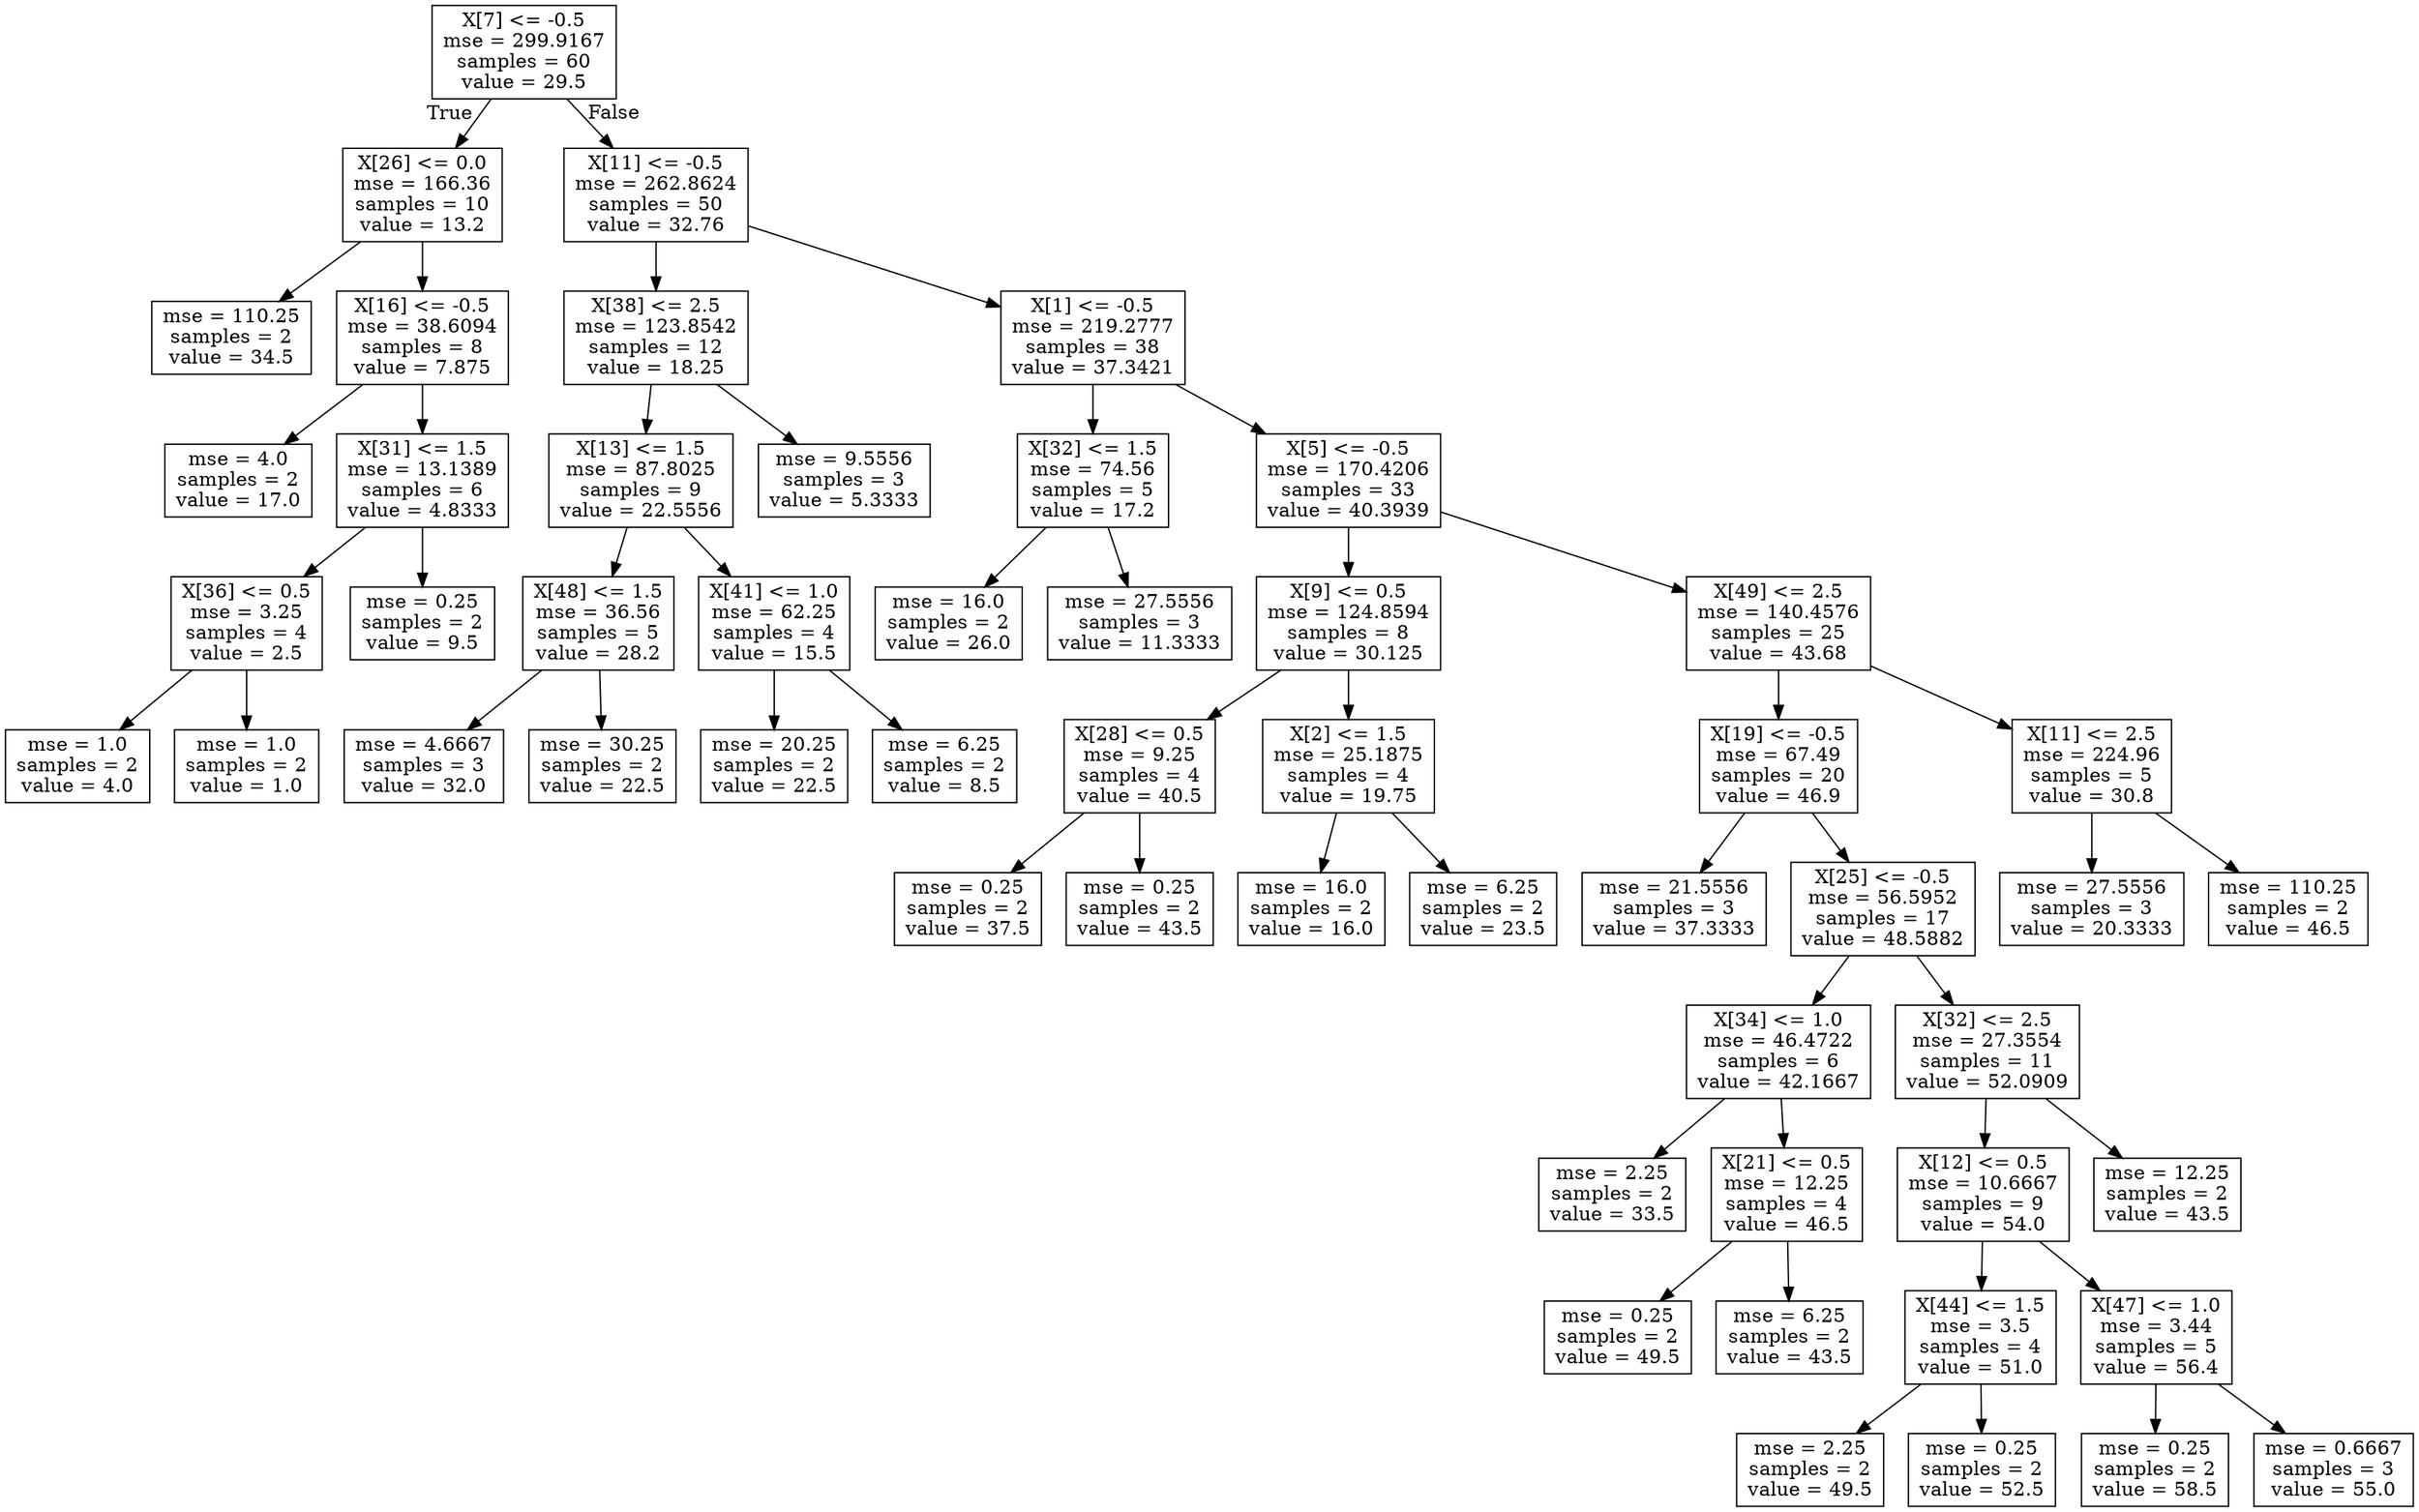digraph Tree {
node [shape=box] ;
0 [label="X[7] <= -0.5\nmse = 299.9167\nsamples = 60\nvalue = 29.5"] ;
1 [label="X[26] <= 0.0\nmse = 166.36\nsamples = 10\nvalue = 13.2"] ;
0 -> 1 [labeldistance=2.5, labelangle=45, headlabel="True"] ;
2 [label="mse = 110.25\nsamples = 2\nvalue = 34.5"] ;
1 -> 2 ;
3 [label="X[16] <= -0.5\nmse = 38.6094\nsamples = 8\nvalue = 7.875"] ;
1 -> 3 ;
4 [label="mse = 4.0\nsamples = 2\nvalue = 17.0"] ;
3 -> 4 ;
5 [label="X[31] <= 1.5\nmse = 13.1389\nsamples = 6\nvalue = 4.8333"] ;
3 -> 5 ;
6 [label="X[36] <= 0.5\nmse = 3.25\nsamples = 4\nvalue = 2.5"] ;
5 -> 6 ;
7 [label="mse = 1.0\nsamples = 2\nvalue = 4.0"] ;
6 -> 7 ;
8 [label="mse = 1.0\nsamples = 2\nvalue = 1.0"] ;
6 -> 8 ;
9 [label="mse = 0.25\nsamples = 2\nvalue = 9.5"] ;
5 -> 9 ;
10 [label="X[11] <= -0.5\nmse = 262.8624\nsamples = 50\nvalue = 32.76"] ;
0 -> 10 [labeldistance=2.5, labelangle=-45, headlabel="False"] ;
11 [label="X[38] <= 2.5\nmse = 123.8542\nsamples = 12\nvalue = 18.25"] ;
10 -> 11 ;
12 [label="X[13] <= 1.5\nmse = 87.8025\nsamples = 9\nvalue = 22.5556"] ;
11 -> 12 ;
13 [label="X[48] <= 1.5\nmse = 36.56\nsamples = 5\nvalue = 28.2"] ;
12 -> 13 ;
14 [label="mse = 4.6667\nsamples = 3\nvalue = 32.0"] ;
13 -> 14 ;
15 [label="mse = 30.25\nsamples = 2\nvalue = 22.5"] ;
13 -> 15 ;
16 [label="X[41] <= 1.0\nmse = 62.25\nsamples = 4\nvalue = 15.5"] ;
12 -> 16 ;
17 [label="mse = 20.25\nsamples = 2\nvalue = 22.5"] ;
16 -> 17 ;
18 [label="mse = 6.25\nsamples = 2\nvalue = 8.5"] ;
16 -> 18 ;
19 [label="mse = 9.5556\nsamples = 3\nvalue = 5.3333"] ;
11 -> 19 ;
20 [label="X[1] <= -0.5\nmse = 219.2777\nsamples = 38\nvalue = 37.3421"] ;
10 -> 20 ;
21 [label="X[32] <= 1.5\nmse = 74.56\nsamples = 5\nvalue = 17.2"] ;
20 -> 21 ;
22 [label="mse = 16.0\nsamples = 2\nvalue = 26.0"] ;
21 -> 22 ;
23 [label="mse = 27.5556\nsamples = 3\nvalue = 11.3333"] ;
21 -> 23 ;
24 [label="X[5] <= -0.5\nmse = 170.4206\nsamples = 33\nvalue = 40.3939"] ;
20 -> 24 ;
25 [label="X[9] <= 0.5\nmse = 124.8594\nsamples = 8\nvalue = 30.125"] ;
24 -> 25 ;
26 [label="X[28] <= 0.5\nmse = 9.25\nsamples = 4\nvalue = 40.5"] ;
25 -> 26 ;
27 [label="mse = 0.25\nsamples = 2\nvalue = 37.5"] ;
26 -> 27 ;
28 [label="mse = 0.25\nsamples = 2\nvalue = 43.5"] ;
26 -> 28 ;
29 [label="X[2] <= 1.5\nmse = 25.1875\nsamples = 4\nvalue = 19.75"] ;
25 -> 29 ;
30 [label="mse = 16.0\nsamples = 2\nvalue = 16.0"] ;
29 -> 30 ;
31 [label="mse = 6.25\nsamples = 2\nvalue = 23.5"] ;
29 -> 31 ;
32 [label="X[49] <= 2.5\nmse = 140.4576\nsamples = 25\nvalue = 43.68"] ;
24 -> 32 ;
33 [label="X[19] <= -0.5\nmse = 67.49\nsamples = 20\nvalue = 46.9"] ;
32 -> 33 ;
34 [label="mse = 21.5556\nsamples = 3\nvalue = 37.3333"] ;
33 -> 34 ;
35 [label="X[25] <= -0.5\nmse = 56.5952\nsamples = 17\nvalue = 48.5882"] ;
33 -> 35 ;
36 [label="X[34] <= 1.0\nmse = 46.4722\nsamples = 6\nvalue = 42.1667"] ;
35 -> 36 ;
37 [label="mse = 2.25\nsamples = 2\nvalue = 33.5"] ;
36 -> 37 ;
38 [label="X[21] <= 0.5\nmse = 12.25\nsamples = 4\nvalue = 46.5"] ;
36 -> 38 ;
39 [label="mse = 0.25\nsamples = 2\nvalue = 49.5"] ;
38 -> 39 ;
40 [label="mse = 6.25\nsamples = 2\nvalue = 43.5"] ;
38 -> 40 ;
41 [label="X[32] <= 2.5\nmse = 27.3554\nsamples = 11\nvalue = 52.0909"] ;
35 -> 41 ;
42 [label="X[12] <= 0.5\nmse = 10.6667\nsamples = 9\nvalue = 54.0"] ;
41 -> 42 ;
43 [label="X[44] <= 1.5\nmse = 3.5\nsamples = 4\nvalue = 51.0"] ;
42 -> 43 ;
44 [label="mse = 2.25\nsamples = 2\nvalue = 49.5"] ;
43 -> 44 ;
45 [label="mse = 0.25\nsamples = 2\nvalue = 52.5"] ;
43 -> 45 ;
46 [label="X[47] <= 1.0\nmse = 3.44\nsamples = 5\nvalue = 56.4"] ;
42 -> 46 ;
47 [label="mse = 0.25\nsamples = 2\nvalue = 58.5"] ;
46 -> 47 ;
48 [label="mse = 0.6667\nsamples = 3\nvalue = 55.0"] ;
46 -> 48 ;
49 [label="mse = 12.25\nsamples = 2\nvalue = 43.5"] ;
41 -> 49 ;
50 [label="X[11] <= 2.5\nmse = 224.96\nsamples = 5\nvalue = 30.8"] ;
32 -> 50 ;
51 [label="mse = 27.5556\nsamples = 3\nvalue = 20.3333"] ;
50 -> 51 ;
52 [label="mse = 110.25\nsamples = 2\nvalue = 46.5"] ;
50 -> 52 ;
}
